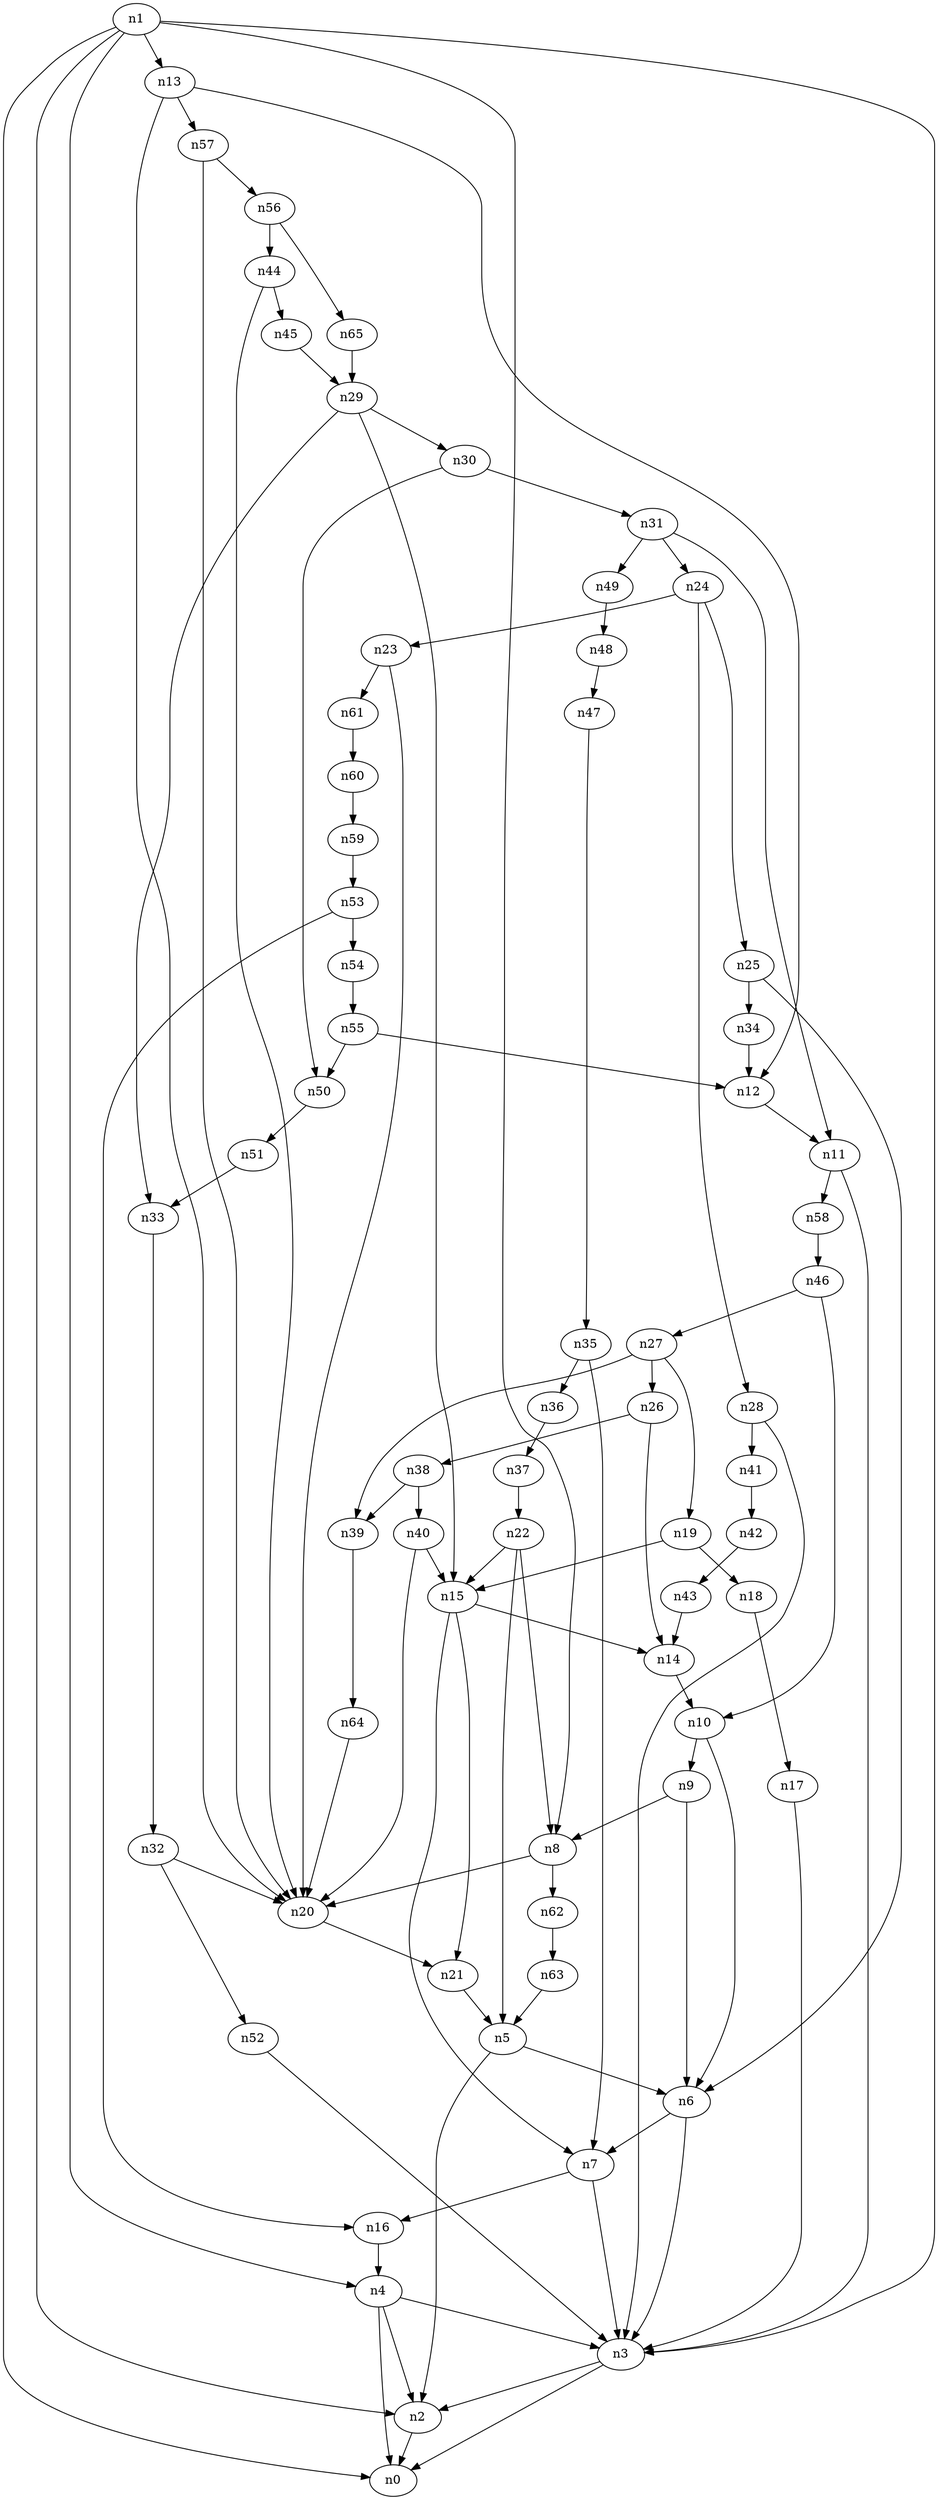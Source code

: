 digraph G {
	n1 -> n0	 [_graphml_id=e0];
	n1 -> n2	 [_graphml_id=e1];
	n1 -> n3	 [_graphml_id=e6];
	n1 -> n4	 [_graphml_id=e9];
	n1 -> n8	 [_graphml_id=e15];
	n1 -> n13	 [_graphml_id=e22];
	n2 -> n0	 [_graphml_id=e5];
	n3 -> n0	 [_graphml_id=e8];
	n3 -> n2	 [_graphml_id=e2];
	n4 -> n0	 [_graphml_id=e4];
	n4 -> n2	 [_graphml_id=e7];
	n4 -> n3	 [_graphml_id=e3];
	n5 -> n2	 [_graphml_id=e10];
	n5 -> n6	 [_graphml_id=e11];
	n6 -> n3	 [_graphml_id=e12];
	n6 -> n7	 [_graphml_id=e14];
	n7 -> n3	 [_graphml_id=e13];
	n7 -> n16	 [_graphml_id=e26];
	n8 -> n20	 [_graphml_id=e33];
	n8 -> n62	 [_graphml_id=e102];
	n9 -> n6	 [_graphml_id=e28];
	n9 -> n8	 [_graphml_id=e16];
	n10 -> n6	 [_graphml_id=e18];
	n10 -> n9	 [_graphml_id=e17];
	n11 -> n3	 [_graphml_id=e19];
	n11 -> n58	 [_graphml_id=e95];
	n12 -> n11	 [_graphml_id=e20];
	n13 -> n12	 [_graphml_id=e21];
	n13 -> n20	 [_graphml_id=e38];
	n13 -> n57	 [_graphml_id=e94];
	n14 -> n10	 [_graphml_id=e23];
	n15 -> n7	 [_graphml_id=e25];
	n15 -> n14	 [_graphml_id=e24];
	n15 -> n21	 [_graphml_id=e87];
	n16 -> n4	 [_graphml_id=e27];
	n17 -> n3	 [_graphml_id=e29];
	n18 -> n17	 [_graphml_id=e30];
	n19 -> n15	 [_graphml_id=e32];
	n19 -> n18	 [_graphml_id=e31];
	n20 -> n21	 [_graphml_id=e34];
	n21 -> n5	 [_graphml_id=e35];
	n22 -> n5	 [_graphml_id=e48];
	n22 -> n8	 [_graphml_id=e37];
	n22 -> n15	 [_graphml_id=e36];
	n23 -> n20	 [_graphml_id=e39];
	n23 -> n61	 [_graphml_id=e101];
	n24 -> n23	 [_graphml_id=e40];
	n24 -> n25	 [_graphml_id=e41];
	n24 -> n28	 [_graphml_id=e47];
	n25 -> n6	 [_graphml_id=e42];
	n25 -> n34	 [_graphml_id=e56];
	n26 -> n14	 [_graphml_id=e43];
	n26 -> n38	 [_graphml_id=e62];
	n27 -> n19	 [_graphml_id=e45];
	n27 -> n26	 [_graphml_id=e44];
	n27 -> n39	 [_graphml_id=e64];
	n28 -> n3	 [_graphml_id=e46];
	n28 -> n41	 [_graphml_id=e68];
	n29 -> n15	 [_graphml_id=e49];
	n29 -> n30	 [_graphml_id=e50];
	n29 -> n33	 [_graphml_id=e55];
	n30 -> n31	 [_graphml_id=e51];
	n30 -> n50	 [_graphml_id=e82];
	n31 -> n11	 [_graphml_id=e52];
	n31 -> n24	 [_graphml_id=e67];
	n31 -> n49	 [_graphml_id=e81];
	n32 -> n20	 [_graphml_id=e53];
	n32 -> n52	 [_graphml_id=e86];
	n33 -> n32	 [_graphml_id=e54];
	n34 -> n12	 [_graphml_id=e57];
	n35 -> n7	 [_graphml_id=e58];
	n35 -> n36	 [_graphml_id=e59];
	n36 -> n37	 [_graphml_id=e60];
	n37 -> n22	 [_graphml_id=e61];
	n38 -> n39	 [_graphml_id=e63];
	n38 -> n40	 [_graphml_id=e77];
	n39 -> n64	 [_graphml_id=e105];
	n40 -> n15	 [_graphml_id=e65];
	n40 -> n20	 [_graphml_id=e66];
	n41 -> n42	 [_graphml_id=e69];
	n42 -> n43	 [_graphml_id=e70];
	n43 -> n14	 [_graphml_id=e71];
	n44 -> n20	 [_graphml_id=e72];
	n44 -> n45	 [_graphml_id=e73];
	n45 -> n29	 [_graphml_id=e74];
	n46 -> n10	 [_graphml_id=e76];
	n46 -> n27	 [_graphml_id=e75];
	n47 -> n35	 [_graphml_id=e78];
	n48 -> n47	 [_graphml_id=e79];
	n49 -> n48	 [_graphml_id=e80];
	n50 -> n51	 [_graphml_id=e83];
	n51 -> n33	 [_graphml_id=e84];
	n52 -> n3	 [_graphml_id=e85];
	n53 -> n16	 [_graphml_id=e88];
	n53 -> n54	 [_graphml_id=e89];
	n54 -> n55	 [_graphml_id=e90];
	n55 -> n12	 [_graphml_id=e91];
	n55 -> n50	 [_graphml_id=e97];
	n56 -> n44	 [_graphml_id=e92];
	n56 -> n65	 [_graphml_id=e108];
	n57 -> n20	 [_graphml_id=e107];
	n57 -> n56	 [_graphml_id=e93];
	n58 -> n46	 [_graphml_id=e96];
	n59 -> n53	 [_graphml_id=e98];
	n60 -> n59	 [_graphml_id=e99];
	n61 -> n60	 [_graphml_id=e100];
	n62 -> n63	 [_graphml_id=e103];
	n63 -> n5	 [_graphml_id=e104];
	n64 -> n20	 [_graphml_id=e106];
	n65 -> n29	 [_graphml_id=e109];
}
